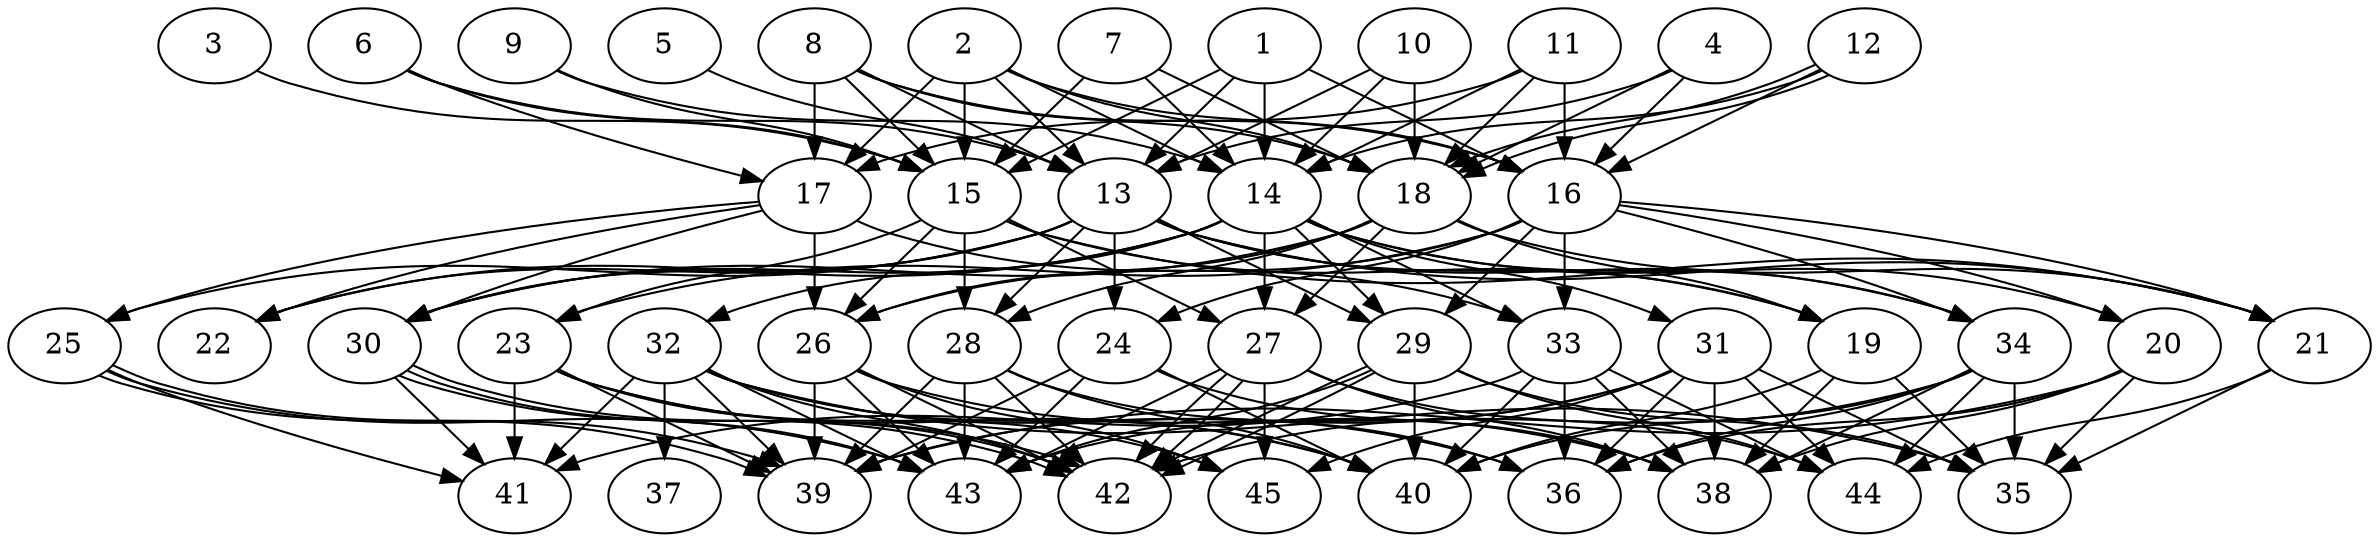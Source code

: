 // DAG (tier=3-complex, mode=compute, n=45, ccr=0.460, fat=0.739, density=0.728, regular=0.313, jump=0.297, mindata=1048576, maxdata=16777216)
// DAG automatically generated by daggen at Sun Aug 24 16:33:34 2025
// /home/ermia/Project/Environments/daggen/bin/daggen --dot --ccr 0.460 --fat 0.739 --regular 0.313 --density 0.728 --jump 0.297 --mindata 1048576 --maxdata 16777216 -n 45 
digraph G {
  1 [size="42663649280349680", alpha="0.01", expect_size="21331824640174840"]
  1 -> 13 [size ="772933060395008"]
  1 -> 14 [size ="772933060395008"]
  1 -> 15 [size ="772933060395008"]
  1 -> 16 [size ="772933060395008"]
  2 [size="102495225825799936", alpha="0.00", expect_size="51247612912899968"]
  2 -> 13 [size ="1628000315506688"]
  2 -> 14 [size ="1628000315506688"]
  2 -> 15 [size ="1628000315506688"]
  2 -> 16 [size ="1628000315506688"]
  2 -> 17 [size ="1628000315506688"]
  2 -> 18 [size ="1628000315506688"]
  3 [size="36313808587906536", alpha="0.07", expect_size="18156904293953268"]
  3 -> 15 [size ="870698453041152"]
  4 [size="109959631787944112", alpha="0.02", expect_size="54979815893972056"]
  4 -> 13 [size ="135968229163008"]
  4 -> 16 [size ="135968229163008"]
  4 -> 18 [size ="135968229163008"]
  5 [size="48939301321641232", alpha="0.15", expect_size="24469650660820616"]
  5 -> 13 [size ="23451058307072"]
  6 [size="1063732648082148736", alpha="0.03", expect_size="531866324041074368"]
  6 -> 13 [size ="426809766182912"]
  6 -> 15 [size ="426809766182912"]
  6 -> 17 [size ="426809766182912"]
  7 [size="66314684292486616", alpha="0.06", expect_size="33157342146243308"]
  7 -> 14 [size ="2131675156840448"]
  7 -> 15 [size ="2131675156840448"]
  7 -> 18 [size ="2131675156840448"]
  8 [size="683674904465713922048", alpha="0.01", expect_size="341837452232856961024"]
  8 -> 13 [size ="620854375350272"]
  8 -> 15 [size ="620854375350272"]
  8 -> 16 [size ="620854375350272"]
  8 -> 17 [size ="620854375350272"]
  8 -> 18 [size ="620854375350272"]
  9 [size="2212313833065672960", alpha="0.10", expect_size="1106156916532836480"]
  9 -> 14 [size ="983345588600832"]
  9 -> 15 [size ="983345588600832"]
  10 [size="20644228747906520", alpha="0.06", expect_size="10322114373953260"]
  10 -> 13 [size ="1153819341750272"]
  10 -> 14 [size ="1153819341750272"]
  10 -> 18 [size ="1153819341750272"]
  11 [size="2349225380981801746432", alpha="0.19", expect_size="1174612690490900873216"]
  11 -> 14 [size ="1413751601364992"]
  11 -> 16 [size ="1413751601364992"]
  11 -> 17 [size ="1413751601364992"]
  11 -> 18 [size ="1413751601364992"]
  12 [size="835624843343721216", alpha="0.07", expect_size="417812421671860608"]
  12 -> 14 [size ="304006509363200"]
  12 -> 16 [size ="304006509363200"]
  12 -> 18 [size ="304006509363200"]
  12 -> 18 [size ="304006509363200"]
  13 [size="10253786218476000", alpha="0.02", expect_size="5126893109238000"]
  13 -> 19 [size ="1169812197736448"]
  13 -> 21 [size ="1169812197736448"]
  13 -> 22 [size ="1169812197736448"]
  13 -> 24 [size ="1169812197736448"]
  13 -> 25 [size ="1169812197736448"]
  13 -> 28 [size ="1169812197736448"]
  13 -> 29 [size ="1169812197736448"]
  13 -> 30 [size ="1169812197736448"]
  13 -> 34 [size ="1169812197736448"]
  14 [size="95885625497292176", alpha="0.16", expect_size="47942812748646088"]
  14 -> 20 [size ="1651221148467200"]
  14 -> 22 [size ="1651221148467200"]
  14 -> 27 [size ="1651221148467200"]
  14 -> 29 [size ="1651221148467200"]
  14 -> 30 [size ="1651221148467200"]
  14 -> 31 [size ="1651221148467200"]
  14 -> 32 [size ="1651221148467200"]
  14 -> 33 [size ="1651221148467200"]
  14 -> 34 [size ="1651221148467200"]
  15 [size="456027735945715264", alpha="0.16", expect_size="228013867972857632"]
  15 -> 19 [size ="275903204556800"]
  15 -> 21 [size ="275903204556800"]
  15 -> 23 [size ="275903204556800"]
  15 -> 26 [size ="275903204556800"]
  15 -> 27 [size ="275903204556800"]
  15 -> 28 [size ="275903204556800"]
  16 [size="206158614471760674816", alpha="0.19", expect_size="103079307235880337408"]
  16 -> 20 [size ="279184291135488"]
  16 -> 21 [size ="279184291135488"]
  16 -> 23 [size ="279184291135488"]
  16 -> 24 [size ="279184291135488"]
  16 -> 26 [size ="279184291135488"]
  16 -> 29 [size ="279184291135488"]
  16 -> 33 [size ="279184291135488"]
  16 -> 34 [size ="279184291135488"]
  17 [size="94331746679811280", alpha="0.10", expect_size="47165873339905640"]
  17 -> 22 [size ="1546996888371200"]
  17 -> 25 [size ="1546996888371200"]
  17 -> 26 [size ="1546996888371200"]
  17 -> 30 [size ="1546996888371200"]
  17 -> 33 [size ="1546996888371200"]
  18 [size="4211242485769520", alpha="0.18", expect_size="2105621242884760"]
  18 -> 19 [size ="70937961562112"]
  18 -> 21 [size ="70937961562112"]
  18 -> 26 [size ="70937961562112"]
  18 -> 27 [size ="70937961562112"]
  18 -> 28 [size ="70937961562112"]
  18 -> 30 [size ="70937961562112"]
  19 [size="1013953837469850", alpha="0.08", expect_size="506976918734925"]
  19 -> 35 [size ="30155502256128"]
  19 -> 38 [size ="30155502256128"]
  19 -> 40 [size ="30155502256128"]
  20 [size="26671958314245408", alpha="0.02", expect_size="13335979157122704"]
  20 -> 35 [size ="436074237132800"]
  20 -> 36 [size ="436074237132800"]
  20 -> 38 [size ="436074237132800"]
  20 -> 39 [size ="436074237132800"]
  21 [size="5754975052082951168", alpha="0.16", expect_size="2877487526041475584"]
  21 -> 35 [size ="2098110188748800"]
  21 -> 44 [size ="2098110188748800"]
  22 [size="2183997844376669696", alpha="0.02", expect_size="1091998922188334848"]
  23 [size="4922875147838141440", alpha="0.05", expect_size="2461437573919070720"]
  23 -> 39 [size ="2086716437430272"]
  23 -> 40 [size ="2086716437430272"]
  23 -> 41 [size ="2086716437430272"]
  23 -> 42 [size ="2086716437430272"]
  23 -> 45 [size ="2086716437430272"]
  24 [size="3781517050511676928", alpha="0.13", expect_size="1890758525255838464"]
  24 -> 38 [size ="1622629114970112"]
  24 -> 39 [size ="1622629114970112"]
  24 -> 40 [size ="1622629114970112"]
  24 -> 43 [size ="1622629114970112"]
  25 [size="1611819219156992000000", alpha="0.16", expect_size="805909609578496000000"]
  25 -> 39 [size ="1099767480320000"]
  25 -> 39 [size ="1099767480320000"]
  25 -> 41 [size ="1099767480320000"]
  25 -> 43 [size ="1099767480320000"]
  26 [size="48712617535916840", alpha="0.12", expect_size="24356308767958420"]
  26 -> 38 [size ="775673241141248"]
  26 -> 39 [size ="775673241141248"]
  26 -> 42 [size ="775673241141248"]
  26 -> 43 [size ="775673241141248"]
  26 -> 45 [size ="775673241141248"]
  27 [size="494604398757526110208", alpha="0.17", expect_size="247302199378763055104"]
  27 -> 38 [size ="500336250847232"]
  27 -> 42 [size ="500336250847232"]
  27 -> 42 [size ="500336250847232"]
  27 -> 43 [size ="500336250847232"]
  27 -> 44 [size ="500336250847232"]
  27 -> 45 [size ="500336250847232"]
  28 [size="1612838813166685952", alpha="0.10", expect_size="806419406583342976"]
  28 -> 36 [size ="698176537362432"]
  28 -> 39 [size ="698176537362432"]
  28 -> 40 [size ="698176537362432"]
  28 -> 42 [size ="698176537362432"]
  28 -> 43 [size ="698176537362432"]
  29 [size="15579887034724216", alpha="0.08", expect_size="7789943517362108"]
  29 -> 35 [size ="953960017952768"]
  29 -> 40 [size ="953960017952768"]
  29 -> 42 [size ="953960017952768"]
  29 -> 42 [size ="953960017952768"]
  29 -> 43 [size ="953960017952768"]
  29 -> 44 [size ="953960017952768"]
  30 [size="52036113771403000", alpha="0.11", expect_size="26018056885701500"]
  30 -> 41 [size ="867795130646528"]
  30 -> 42 [size ="867795130646528"]
  30 -> 42 [size ="867795130646528"]
  30 -> 43 [size ="867795130646528"]
  31 [size="1522310099150512848896", alpha="0.10", expect_size="761155049575256424448"]
  31 -> 35 [size ="1058665448603648"]
  31 -> 36 [size ="1058665448603648"]
  31 -> 38 [size ="1058665448603648"]
  31 -> 39 [size ="1058665448603648"]
  31 -> 43 [size ="1058665448603648"]
  31 -> 44 [size ="1058665448603648"]
  31 -> 45 [size ="1058665448603648"]
  32 [size="16636681617426874368", alpha="0.15", expect_size="8318340808713437184"]
  32 -> 35 [size ="52135609761792"]
  32 -> 36 [size ="52135609761792"]
  32 -> 37 [size ="52135609761792"]
  32 -> 39 [size ="52135609761792"]
  32 -> 40 [size ="52135609761792"]
  32 -> 41 [size ="52135609761792"]
  32 -> 42 [size ="52135609761792"]
  32 -> 43 [size ="52135609761792"]
  33 [size="1386470044954377984", alpha="0.05", expect_size="693235022477188992"]
  33 -> 36 [size ="1113062257983488"]
  33 -> 38 [size ="1113062257983488"]
  33 -> 40 [size ="1113062257983488"]
  33 -> 41 [size ="1113062257983488"]
  33 -> 44 [size ="1113062257983488"]
  34 [size="296756632113299008", alpha="0.15", expect_size="148378316056649504"]
  34 -> 35 [size ="279474729910272"]
  34 -> 36 [size ="279474729910272"]
  34 -> 38 [size ="279474729910272"]
  34 -> 40 [size ="279474729910272"]
  34 -> 42 [size ="279474729910272"]
  34 -> 44 [size ="279474729910272"]
  35 [size="3061459809644576768000", alpha="0.08", expect_size="1530729904822288384000"]
  36 [size="1179468754835596115968", alpha="0.05", expect_size="589734377417798057984"]
  37 [size="19431634426787824", alpha="0.05", expect_size="9715817213393912"]
  38 [size="34944770905877000", alpha="0.15", expect_size="17472385452938500"]
  39 [size="633007813504794624000", alpha="0.11", expect_size="316503906752397312000"]
  40 [size="36766652520282704", alpha="0.08", expect_size="18383326260141352"]
  41 [size="2205154516177092870144", alpha="0.01", expect_size="1102577258088546435072"]
  42 [size="5048620319786236", alpha="0.01", expect_size="2524310159893118"]
  43 [size="9761631052441220", alpha="0.19", expect_size="4880815526220610"]
  44 [size="3826116844955921022976", alpha="0.12", expect_size="1913058422477960511488"]
  45 [size="1521974308117172992", alpha="0.12", expect_size="760987154058586496"]
}